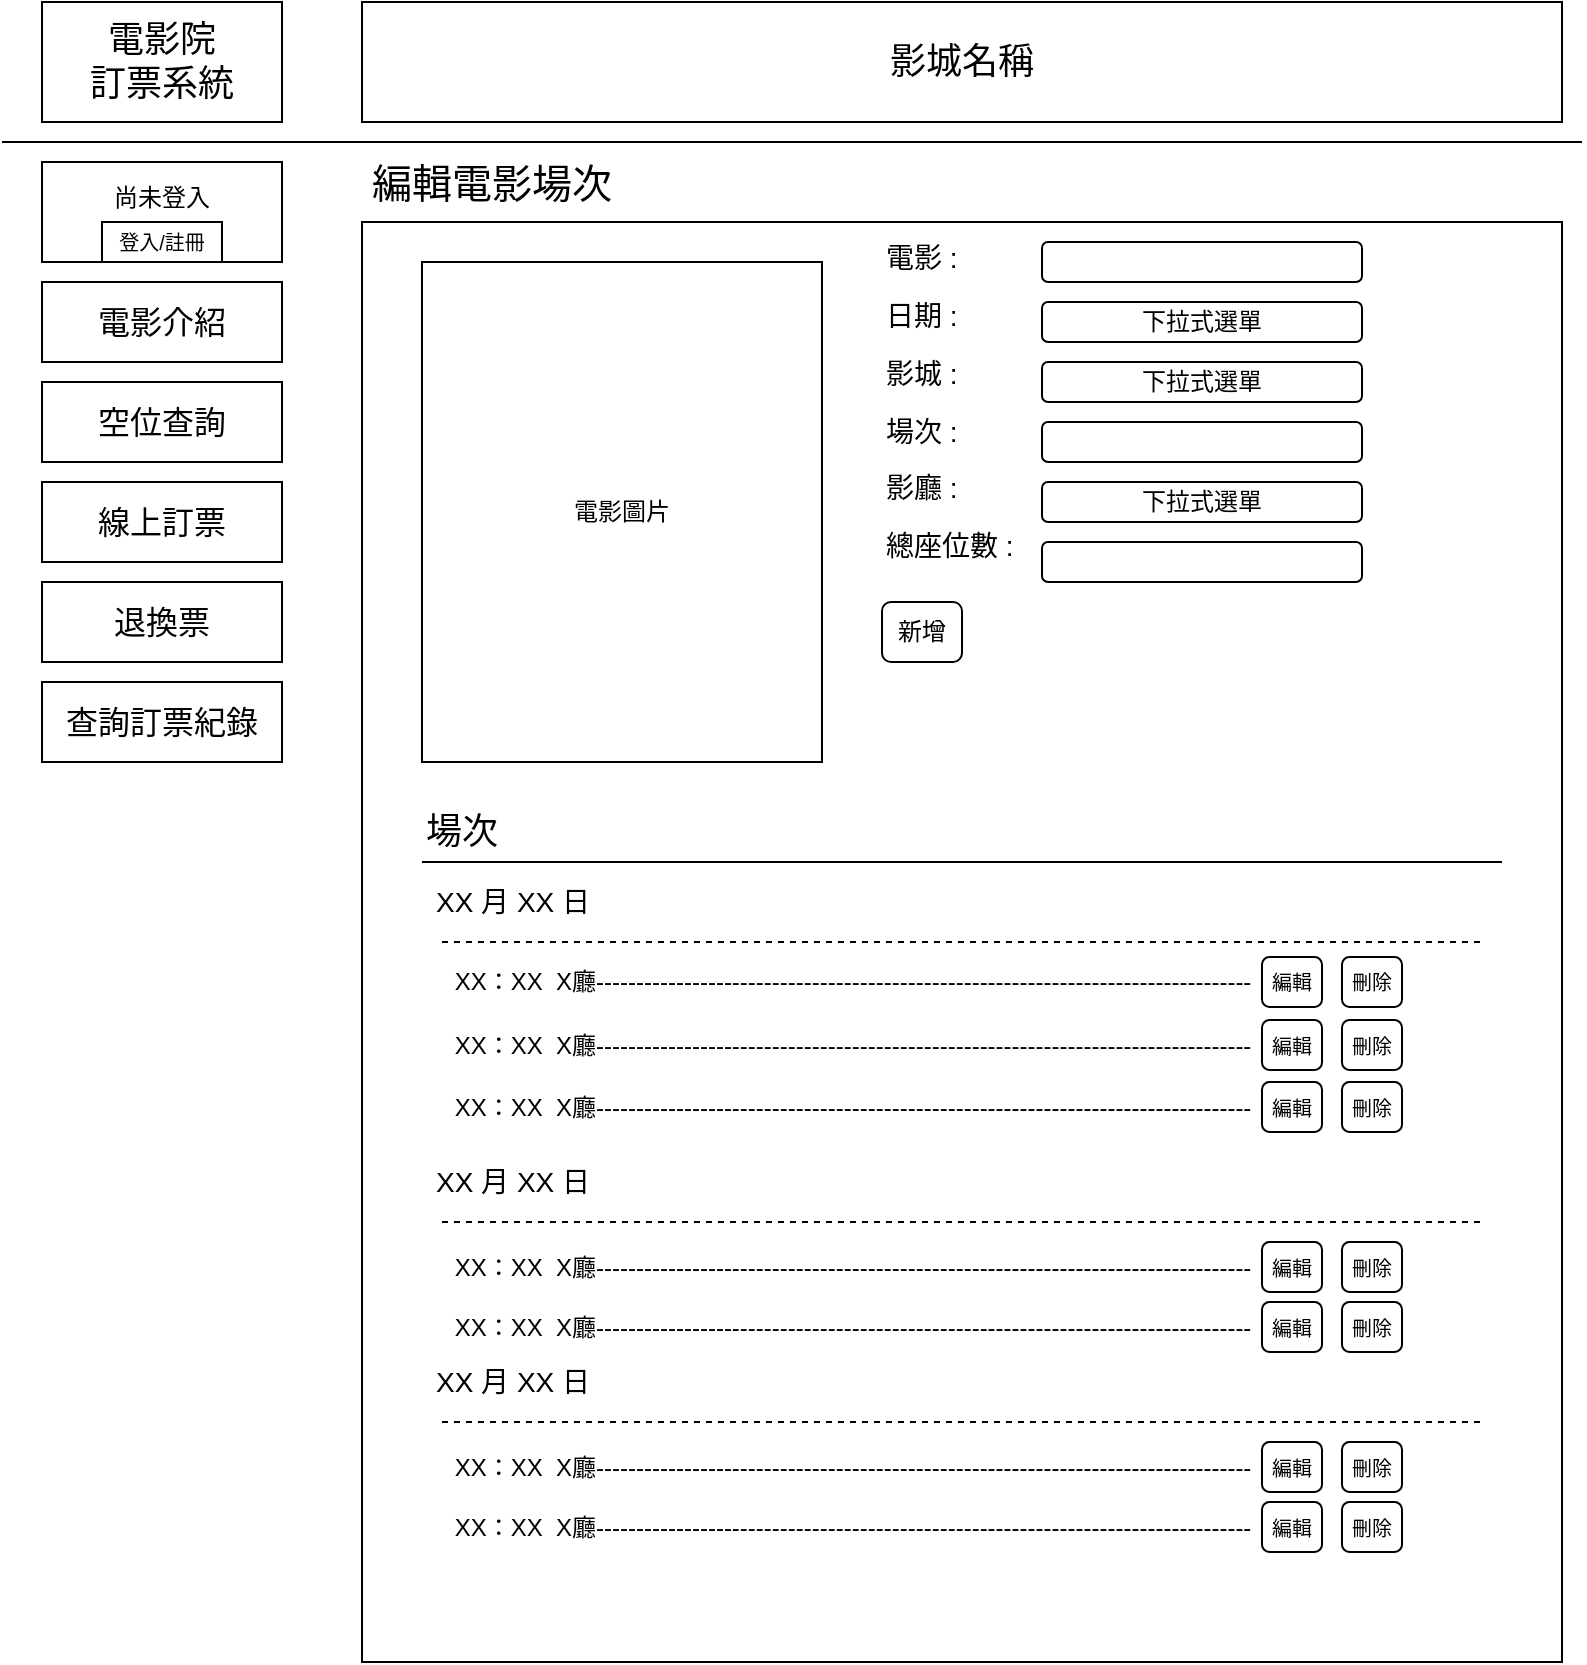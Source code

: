 <mxfile version="12.9.13" type="device"><diagram id="V6z0WZDsdBJURzAzEbW3" name="Page-1"><mxGraphModel dx="716" dy="419" grid="1" gridSize="10" guides="1" tooltips="1" connect="1" arrows="1" fold="1" page="1" pageScale="1" pageWidth="827" pageHeight="1169" math="0" shadow="0"><root><mxCell id="0"/><mxCell id="1" parent="0"/><mxCell id="b8oCVE6nscO5WDQQC25G-1" value="" style="rounded=0;whiteSpace=wrap;html=1;" parent="1" vertex="1"><mxGeometry x="200" y="160" width="600" height="720" as="geometry"/></mxCell><mxCell id="b8oCVE6nscO5WDQQC25G-2" value="&lt;span style=&quot;font-size: 18px&quot;&gt;電影院&lt;br&gt;訂票系統&lt;/span&gt;" style="rounded=0;whiteSpace=wrap;html=1;" parent="1" vertex="1"><mxGeometry x="40" y="50" width="120" height="60" as="geometry"/></mxCell><mxCell id="b8oCVE6nscO5WDQQC25G-3" value="&lt;font style=&quot;font-size: 18px&quot;&gt;影城名稱&lt;/font&gt;" style="rounded=0;whiteSpace=wrap;html=1;" parent="1" vertex="1"><mxGeometry x="200" y="50" width="600" height="60" as="geometry"/></mxCell><mxCell id="b8oCVE6nscO5WDQQC25G-5" value="" style="endArrow=none;html=1;" parent="1" edge="1"><mxGeometry width="50" height="50" relative="1" as="geometry"><mxPoint x="810" y="120" as="sourcePoint"/><mxPoint x="20" y="120" as="targetPoint"/></mxGeometry></mxCell><mxCell id="b8oCVE6nscO5WDQQC25G-6" value="&lt;font style=&quot;font-size: 16px&quot;&gt;電影介紹&lt;/font&gt;" style="rounded=0;whiteSpace=wrap;html=1;" parent="1" vertex="1"><mxGeometry x="40" y="190" width="120" height="40" as="geometry"/></mxCell><mxCell id="b8oCVE6nscO5WDQQC25G-11" value="尚未登入&lt;br&gt;&amp;nbsp;" style="rounded=0;whiteSpace=wrap;html=1;strokeColor=#000000;align=center;" parent="1" vertex="1"><mxGeometry x="40" y="130" width="120" height="50" as="geometry"/></mxCell><mxCell id="b8oCVE6nscO5WDQQC25G-13" value="&lt;font style=&quot;font-size: 20px&quot;&gt;編輯電影場次&lt;/font&gt;" style="text;html=1;strokeColor=none;fillColor=none;align=center;verticalAlign=middle;whiteSpace=wrap;rounded=0;" parent="1" vertex="1"><mxGeometry x="200" y="130" width="130" height="20" as="geometry"/></mxCell><mxCell id="b8oCVE6nscO5WDQQC25G-18" value="&lt;font style=&quot;font-size: 16px&quot;&gt;線上訂票&lt;/font&gt;" style="rounded=0;whiteSpace=wrap;html=1;" parent="1" vertex="1"><mxGeometry x="40" y="340" width="120" height="40" as="geometry"/></mxCell><mxCell id="b8oCVE6nscO5WDQQC25G-76" value="電影圖片" style="rounded=0;whiteSpace=wrap;html=1;" parent="1" vertex="1"><mxGeometry x="230" y="180" width="200" height="250" as="geometry"/></mxCell><mxCell id="b8oCVE6nscO5WDQQC25G-82" value="&lt;span style=&quot;font-size: 16px&quot;&gt;退換票&lt;/span&gt;" style="rounded=0;whiteSpace=wrap;html=1;" parent="1" vertex="1"><mxGeometry x="40" y="340" width="120" height="40" as="geometry"/></mxCell><mxCell id="b8oCVE6nscO5WDQQC25G-83" value="&lt;font style=&quot;font-size: 16px&quot;&gt;查詢訂票紀錄&lt;/font&gt;" style="rounded=0;whiteSpace=wrap;html=1;" parent="1" vertex="1"><mxGeometry x="40" y="390" width="120" height="40" as="geometry"/></mxCell><mxCell id="b8oCVE6nscO5WDQQC25G-85" value="&lt;font style=&quot;font-size: 16px&quot;&gt;空位查詢&lt;/font&gt;" style="rounded=0;whiteSpace=wrap;html=1;" parent="1" vertex="1"><mxGeometry x="40" y="240" width="120" height="40" as="geometry"/></mxCell><mxCell id="b8oCVE6nscO5WDQQC25G-86" value="&lt;font style=&quot;font-size: 10px&quot;&gt;登入/註冊&lt;/font&gt;" style="rounded=0;whiteSpace=wrap;html=1;strokeColor=#000000;" parent="1" vertex="1"><mxGeometry x="70" y="160" width="60" height="20" as="geometry"/></mxCell><mxCell id="gEj6kzCqYp7mq25FHKuv-1" value="&lt;font style=&quot;font-size: 16px&quot;&gt;線上訂票&lt;/font&gt;" style="rounded=0;whiteSpace=wrap;html=1;" parent="1" vertex="1"><mxGeometry x="40" y="290" width="120" height="40" as="geometry"/></mxCell><mxCell id="9nuUS_1RXoE4dCC6-C13-5" value="&lt;div style=&quot;font-size: 14px&quot;&gt;電影 :&lt;/div&gt;&lt;div style=&quot;font-size: 10px&quot;&gt;&lt;br&gt;&lt;/div&gt;&lt;div style=&quot;font-size: 14px&quot;&gt;日期 :&amp;nbsp;&lt;/div&gt;&lt;div style=&quot;font-size: 10px&quot;&gt;&lt;br&gt;&lt;/div&gt;&lt;div style=&quot;font-size: 14px&quot;&gt;影城 :&lt;/div&gt;&lt;div style=&quot;font-size: 10px&quot;&gt;&lt;span style=&quot;font-size: 5px&quot;&gt;&amp;nbsp;&lt;/span&gt;&lt;br&gt;&lt;/div&gt;&lt;div style=&quot;font-size: 14px&quot;&gt;場次 :&lt;/div&gt;&lt;div style=&quot;font-size: 10px&quot;&gt;&lt;br&gt;&lt;/div&gt;&lt;div style=&quot;font-size: 14px&quot;&gt;影廳 :&lt;/div&gt;&lt;div style=&quot;font-size: 10px&quot;&gt;&amp;nbsp;&lt;/div&gt;&lt;div style=&quot;font-size: 14px&quot;&gt;總座位數 :&lt;/div&gt;" style="text;html=1;align=left;verticalAlign=middle;resizable=0;points=[];autosize=1;" parent="1" vertex="1"><mxGeometry x="460" y="170" width="80" height="160" as="geometry"/></mxCell><mxCell id="9nuUS_1RXoE4dCC6-C13-8" value="&lt;font style=&quot;font-size: 18px&quot;&gt;場次&lt;/font&gt;" style="rounded=0;whiteSpace=wrap;html=1;strokeColor=none;align=left;" parent="1" vertex="1"><mxGeometry x="230" y="450" width="280" height="30" as="geometry"/></mxCell><mxCell id="9nuUS_1RXoE4dCC6-C13-10" value="" style="endArrow=none;html=1;" parent="1" edge="1"><mxGeometry width="50" height="50" relative="1" as="geometry"><mxPoint x="230" y="480" as="sourcePoint"/><mxPoint x="770" y="480" as="targetPoint"/></mxGeometry></mxCell><mxCell id="paYU5r4Zsd6Ms9N1WHwB-44" value="新增" style="rounded=1;whiteSpace=wrap;html=1;" parent="1" vertex="1"><mxGeometry x="460" y="350" width="40" height="30" as="geometry"/></mxCell><mxCell id="paYU5r4Zsd6Ms9N1WHwB-45" value="" style="rounded=1;whiteSpace=wrap;html=1;" parent="1" vertex="1"><mxGeometry x="540" y="170" width="160" height="20" as="geometry"/></mxCell><mxCell id="paYU5r4Zsd6Ms9N1WHwB-48" value="下拉式選單" style="rounded=1;whiteSpace=wrap;html=1;" parent="1" vertex="1"><mxGeometry x="540" y="200" width="160" height="20" as="geometry"/></mxCell><mxCell id="paYU5r4Zsd6Ms9N1WHwB-49" value="下拉式選單" style="rounded=1;whiteSpace=wrap;html=1;" parent="1" vertex="1"><mxGeometry x="540" y="230" width="160" height="20" as="geometry"/></mxCell><mxCell id="paYU5r4Zsd6Ms9N1WHwB-50" value="" style="rounded=1;whiteSpace=wrap;html=1;" parent="1" vertex="1"><mxGeometry x="540" y="260" width="160" height="20" as="geometry"/></mxCell><mxCell id="xtkUsRP3ahOQ4n4NUc5z-1" value="下拉式選單" style="rounded=1;whiteSpace=wrap;html=1;" vertex="1" parent="1"><mxGeometry x="540" y="290" width="160" height="20" as="geometry"/></mxCell><mxCell id="xtkUsRP3ahOQ4n4NUc5z-6" value="" style="rounded=1;whiteSpace=wrap;html=1;" vertex="1" parent="1"><mxGeometry x="540" y="320" width="160" height="20" as="geometry"/></mxCell><mxCell id="xtkUsRP3ahOQ4n4NUc5z-8" value="&lt;font style=&quot;font-size: 14px&quot;&gt;XX 月 XX 日&lt;/font&gt;" style="text;html=1;align=center;verticalAlign=middle;resizable=0;points=[];autosize=1;" vertex="1" parent="1"><mxGeometry x="230" y="490" width="90" height="20" as="geometry"/></mxCell><mxCell id="xtkUsRP3ahOQ4n4NUc5z-9" value="XX：XX&amp;nbsp; X廳----------------------------------------------------------------------------------" style="text;html=1;align=center;verticalAlign=middle;resizable=0;points=[];autosize=1;" vertex="1" parent="1"><mxGeometry x="240" y="530" width="410" height="20" as="geometry"/></mxCell><mxCell id="xtkUsRP3ahOQ4n4NUc5z-10" value="" style="endArrow=none;dashed=1;html=1;" edge="1" parent="1"><mxGeometry width="50" height="50" relative="1" as="geometry"><mxPoint x="240" y="520" as="sourcePoint"/><mxPoint x="760" y="520" as="targetPoint"/></mxGeometry></mxCell><mxCell id="xtkUsRP3ahOQ4n4NUc5z-11" value="&lt;font style=&quot;font-size: 10px&quot;&gt;編輯&lt;/font&gt;" style="rounded=1;whiteSpace=wrap;html=1;" vertex="1" parent="1"><mxGeometry x="650" y="527.5" width="30" height="25" as="geometry"/></mxCell><mxCell id="xtkUsRP3ahOQ4n4NUc5z-13" value="&lt;font style=&quot;font-size: 10px&quot;&gt;刪除&lt;/font&gt;" style="rounded=1;whiteSpace=wrap;html=1;" vertex="1" parent="1"><mxGeometry x="690" y="527.5" width="30" height="25" as="geometry"/></mxCell><mxCell id="xtkUsRP3ahOQ4n4NUc5z-14" value="XX：XX&amp;nbsp; X廳----------------------------------------------------------------------------------" style="text;html=1;align=center;verticalAlign=middle;resizable=0;points=[];autosize=1;" vertex="1" parent="1"><mxGeometry x="240" y="561.5" width="410" height="20" as="geometry"/></mxCell><mxCell id="xtkUsRP3ahOQ4n4NUc5z-15" value="&lt;font style=&quot;font-size: 10px&quot;&gt;編輯&lt;/font&gt;" style="rounded=1;whiteSpace=wrap;html=1;" vertex="1" parent="1"><mxGeometry x="650" y="559" width="30" height="25" as="geometry"/></mxCell><mxCell id="xtkUsRP3ahOQ4n4NUc5z-16" value="&lt;font style=&quot;font-size: 10px&quot;&gt;刪除&lt;/font&gt;" style="rounded=1;whiteSpace=wrap;html=1;" vertex="1" parent="1"><mxGeometry x="690" y="559" width="30" height="25" as="geometry"/></mxCell><mxCell id="xtkUsRP3ahOQ4n4NUc5z-17" value="XX：XX&amp;nbsp; X廳----------------------------------------------------------------------------------" style="text;html=1;align=center;verticalAlign=middle;resizable=0;points=[];autosize=1;" vertex="1" parent="1"><mxGeometry x="240" y="592.5" width="410" height="20" as="geometry"/></mxCell><mxCell id="xtkUsRP3ahOQ4n4NUc5z-18" value="&lt;font style=&quot;font-size: 10px&quot;&gt;編輯&lt;/font&gt;" style="rounded=1;whiteSpace=wrap;html=1;" vertex="1" parent="1"><mxGeometry x="650" y="590" width="30" height="25" as="geometry"/></mxCell><mxCell id="xtkUsRP3ahOQ4n4NUc5z-19" value="&lt;font style=&quot;font-size: 10px&quot;&gt;刪除&lt;/font&gt;" style="rounded=1;whiteSpace=wrap;html=1;" vertex="1" parent="1"><mxGeometry x="690" y="590" width="30" height="25" as="geometry"/></mxCell><mxCell id="xtkUsRP3ahOQ4n4NUc5z-24" value="&lt;font style=&quot;font-size: 14px&quot;&gt;XX 月 XX 日&lt;/font&gt;" style="text;html=1;align=center;verticalAlign=middle;resizable=0;points=[];autosize=1;" vertex="1" parent="1"><mxGeometry x="230" y="630" width="90" height="20" as="geometry"/></mxCell><mxCell id="xtkUsRP3ahOQ4n4NUc5z-25" value="" style="endArrow=none;dashed=1;html=1;" edge="1" parent="1"><mxGeometry width="50" height="50" relative="1" as="geometry"><mxPoint x="240.0" y="660" as="sourcePoint"/><mxPoint x="760" y="660" as="targetPoint"/></mxGeometry></mxCell><mxCell id="xtkUsRP3ahOQ4n4NUc5z-26" value="XX：XX&amp;nbsp; X廳----------------------------------------------------------------------------------" style="text;html=1;align=center;verticalAlign=middle;resizable=0;points=[];autosize=1;" vertex="1" parent="1"><mxGeometry x="240" y="672.5" width="410" height="20" as="geometry"/></mxCell><mxCell id="xtkUsRP3ahOQ4n4NUc5z-27" value="&lt;font style=&quot;font-size: 10px&quot;&gt;編輯&lt;/font&gt;" style="rounded=1;whiteSpace=wrap;html=1;" vertex="1" parent="1"><mxGeometry x="650" y="670" width="30" height="25" as="geometry"/></mxCell><mxCell id="xtkUsRP3ahOQ4n4NUc5z-28" value="&lt;font style=&quot;font-size: 10px&quot;&gt;刪除&lt;/font&gt;" style="rounded=1;whiteSpace=wrap;html=1;" vertex="1" parent="1"><mxGeometry x="690" y="670" width="30" height="25" as="geometry"/></mxCell><mxCell id="xtkUsRP3ahOQ4n4NUc5z-29" value="XX：XX&amp;nbsp; X廳----------------------------------------------------------------------------------" style="text;html=1;align=center;verticalAlign=middle;resizable=0;points=[];autosize=1;" vertex="1" parent="1"><mxGeometry x="240" y="702.5" width="410" height="20" as="geometry"/></mxCell><mxCell id="xtkUsRP3ahOQ4n4NUc5z-30" value="&lt;font style=&quot;font-size: 10px&quot;&gt;編輯&lt;/font&gt;" style="rounded=1;whiteSpace=wrap;html=1;" vertex="1" parent="1"><mxGeometry x="650" y="700" width="30" height="25" as="geometry"/></mxCell><mxCell id="xtkUsRP3ahOQ4n4NUc5z-31" value="&lt;font style=&quot;font-size: 10px&quot;&gt;刪除&lt;/font&gt;" style="rounded=1;whiteSpace=wrap;html=1;" vertex="1" parent="1"><mxGeometry x="690" y="700" width="30" height="25" as="geometry"/></mxCell><mxCell id="xtkUsRP3ahOQ4n4NUc5z-32" value="&lt;font style=&quot;font-size: 14px&quot;&gt;XX 月 XX 日&lt;/font&gt;" style="text;html=1;align=center;verticalAlign=middle;resizable=0;points=[];autosize=1;" vertex="1" parent="1"><mxGeometry x="230" y="730" width="90" height="20" as="geometry"/></mxCell><mxCell id="xtkUsRP3ahOQ4n4NUc5z-33" value="" style="endArrow=none;dashed=1;html=1;" edge="1" parent="1"><mxGeometry width="50" height="50" relative="1" as="geometry"><mxPoint x="240.0" y="760" as="sourcePoint"/><mxPoint x="760" y="760" as="targetPoint"/></mxGeometry></mxCell><mxCell id="xtkUsRP3ahOQ4n4NUc5z-34" value="XX：XX&amp;nbsp; X廳----------------------------------------------------------------------------------" style="text;html=1;align=center;verticalAlign=middle;resizable=0;points=[];autosize=1;" vertex="1" parent="1"><mxGeometry x="240" y="772.5" width="410" height="20" as="geometry"/></mxCell><mxCell id="xtkUsRP3ahOQ4n4NUc5z-35" value="&lt;font style=&quot;font-size: 10px&quot;&gt;編輯&lt;/font&gt;" style="rounded=1;whiteSpace=wrap;html=1;" vertex="1" parent="1"><mxGeometry x="650" y="770" width="30" height="25" as="geometry"/></mxCell><mxCell id="xtkUsRP3ahOQ4n4NUc5z-36" value="&lt;font style=&quot;font-size: 10px&quot;&gt;刪除&lt;/font&gt;" style="rounded=1;whiteSpace=wrap;html=1;" vertex="1" parent="1"><mxGeometry x="690" y="770" width="30" height="25" as="geometry"/></mxCell><mxCell id="xtkUsRP3ahOQ4n4NUc5z-37" value="XX：XX&amp;nbsp; X廳----------------------------------------------------------------------------------" style="text;html=1;align=center;verticalAlign=middle;resizable=0;points=[];autosize=1;" vertex="1" parent="1"><mxGeometry x="240" y="802.5" width="410" height="20" as="geometry"/></mxCell><mxCell id="xtkUsRP3ahOQ4n4NUc5z-38" value="&lt;font style=&quot;font-size: 10px&quot;&gt;編輯&lt;/font&gt;" style="rounded=1;whiteSpace=wrap;html=1;" vertex="1" parent="1"><mxGeometry x="650" y="800" width="30" height="25" as="geometry"/></mxCell><mxCell id="xtkUsRP3ahOQ4n4NUc5z-39" value="&lt;font style=&quot;font-size: 10px&quot;&gt;刪除&lt;/font&gt;" style="rounded=1;whiteSpace=wrap;html=1;" vertex="1" parent="1"><mxGeometry x="690" y="800" width="30" height="25" as="geometry"/></mxCell></root></mxGraphModel></diagram></mxfile>